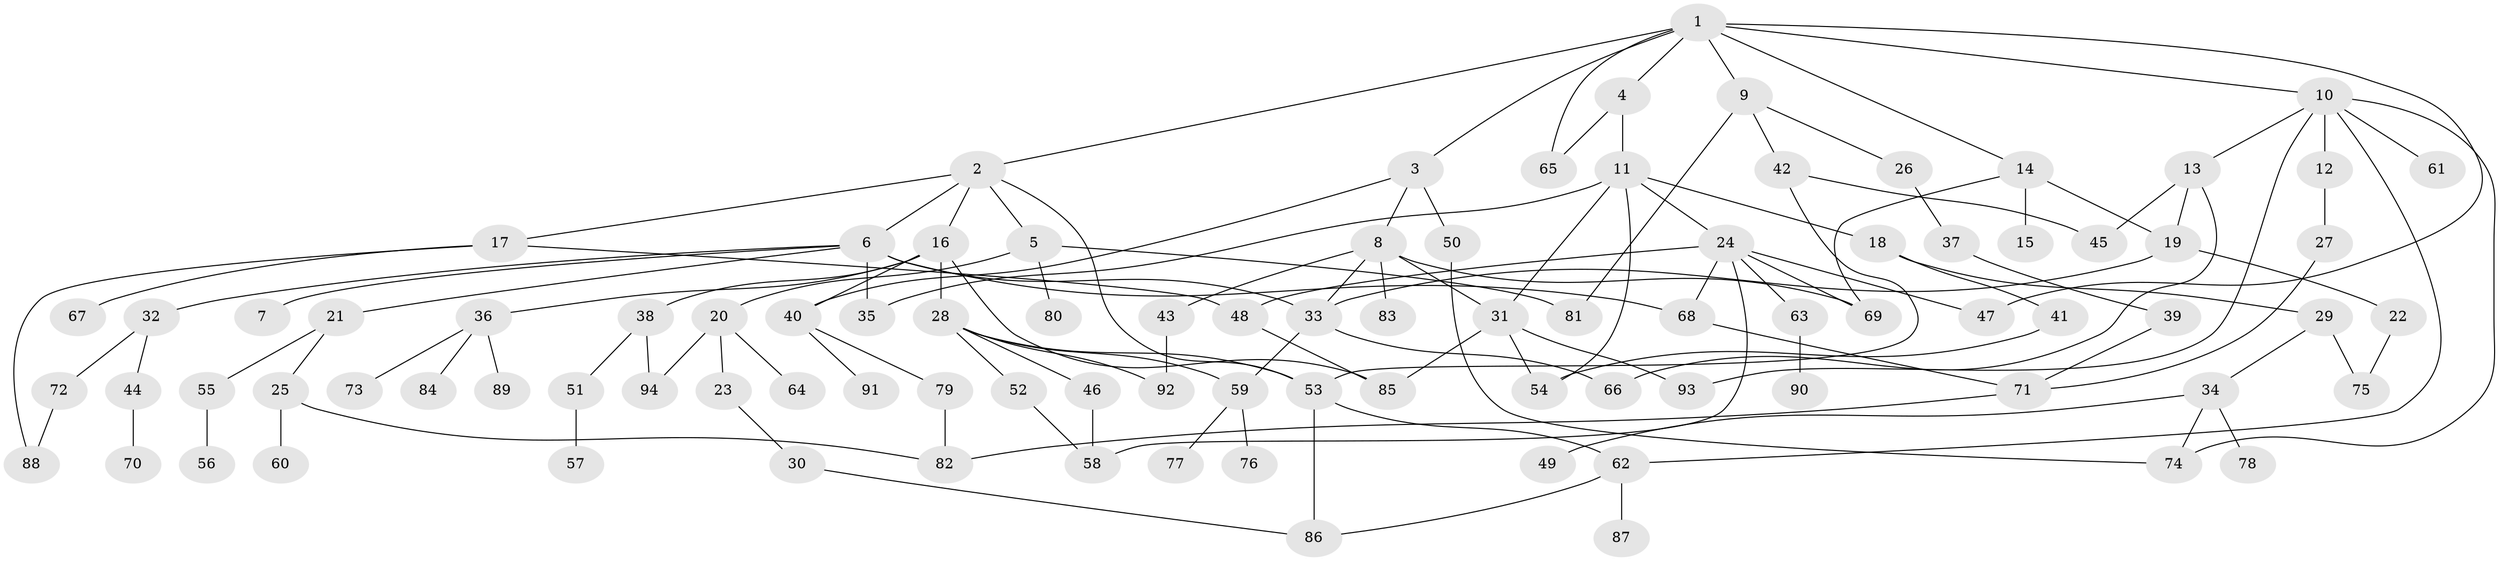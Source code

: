 // Generated by graph-tools (version 1.1) at 2025/42/03/09/25 04:42:29]
// undirected, 94 vertices, 131 edges
graph export_dot {
graph [start="1"]
  node [color=gray90,style=filled];
  1;
  2;
  3;
  4;
  5;
  6;
  7;
  8;
  9;
  10;
  11;
  12;
  13;
  14;
  15;
  16;
  17;
  18;
  19;
  20;
  21;
  22;
  23;
  24;
  25;
  26;
  27;
  28;
  29;
  30;
  31;
  32;
  33;
  34;
  35;
  36;
  37;
  38;
  39;
  40;
  41;
  42;
  43;
  44;
  45;
  46;
  47;
  48;
  49;
  50;
  51;
  52;
  53;
  54;
  55;
  56;
  57;
  58;
  59;
  60;
  61;
  62;
  63;
  64;
  65;
  66;
  67;
  68;
  69;
  70;
  71;
  72;
  73;
  74;
  75;
  76;
  77;
  78;
  79;
  80;
  81;
  82;
  83;
  84;
  85;
  86;
  87;
  88;
  89;
  90;
  91;
  92;
  93;
  94;
  1 -- 2;
  1 -- 3;
  1 -- 4;
  1 -- 9;
  1 -- 10;
  1 -- 14;
  1 -- 65;
  1 -- 47;
  2 -- 5;
  2 -- 6;
  2 -- 16;
  2 -- 17;
  2 -- 53;
  3 -- 8;
  3 -- 50;
  3 -- 40;
  4 -- 11;
  4 -- 65;
  5 -- 20;
  5 -- 80;
  5 -- 81;
  6 -- 7;
  6 -- 21;
  6 -- 32;
  6 -- 68;
  6 -- 33;
  6 -- 35;
  8 -- 33;
  8 -- 43;
  8 -- 83;
  8 -- 69;
  8 -- 31;
  9 -- 26;
  9 -- 42;
  9 -- 81;
  10 -- 12;
  10 -- 13;
  10 -- 61;
  10 -- 74;
  10 -- 93;
  10 -- 62;
  11 -- 18;
  11 -- 24;
  11 -- 31;
  11 -- 35;
  11 -- 54;
  12 -- 27;
  13 -- 45;
  13 -- 19;
  13 -- 66;
  14 -- 15;
  14 -- 19;
  14 -- 69;
  16 -- 28;
  16 -- 36;
  16 -- 38;
  16 -- 40;
  16 -- 85;
  17 -- 67;
  17 -- 48;
  17 -- 88;
  18 -- 29;
  18 -- 41;
  19 -- 22;
  19 -- 33;
  20 -- 23;
  20 -- 64;
  20 -- 94;
  21 -- 25;
  21 -- 55;
  22 -- 75;
  23 -- 30;
  24 -- 47;
  24 -- 48;
  24 -- 63;
  24 -- 68;
  24 -- 69;
  24 -- 58;
  25 -- 60;
  25 -- 82;
  26 -- 37;
  27 -- 71;
  28 -- 46;
  28 -- 52;
  28 -- 59;
  28 -- 92;
  28 -- 53;
  29 -- 34;
  29 -- 75;
  30 -- 86;
  31 -- 54;
  31 -- 85;
  31 -- 93;
  32 -- 44;
  32 -- 72;
  33 -- 66;
  33 -- 59;
  34 -- 49;
  34 -- 78;
  34 -- 74;
  36 -- 73;
  36 -- 84;
  36 -- 89;
  37 -- 39;
  38 -- 51;
  38 -- 94;
  39 -- 71;
  40 -- 79;
  40 -- 91;
  41 -- 54;
  42 -- 45;
  42 -- 53;
  43 -- 92;
  44 -- 70;
  46 -- 58;
  48 -- 85;
  50 -- 74;
  51 -- 57;
  52 -- 58;
  53 -- 62;
  53 -- 86;
  55 -- 56;
  59 -- 76;
  59 -- 77;
  62 -- 86;
  62 -- 87;
  63 -- 90;
  68 -- 71;
  71 -- 82;
  72 -- 88;
  79 -- 82;
}

